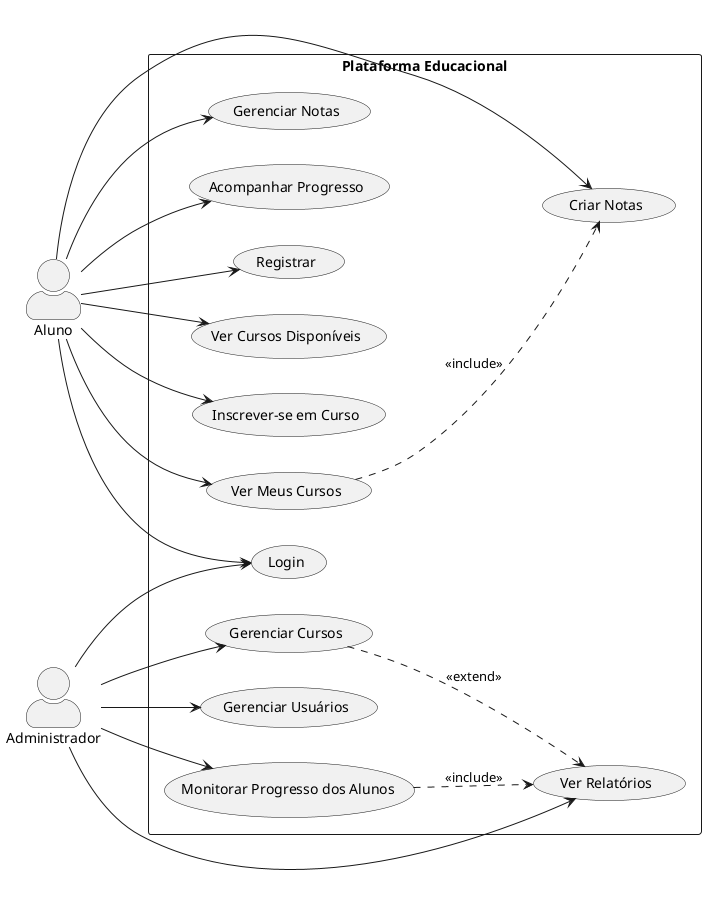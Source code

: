 
@startuml EduNotes Plataforma Casos de Uso

left to right direction
skinparam actorStyle awesome

' Atores
:Aluno: as student
:Administrador: as admin

' Casos de uso
rectangle "Plataforma Educacional" {
  ' Autenticação
  usecase "Login" as login
  usecase "Registrar" as register
  
  ' Casos de uso do aluno
  usecase "Ver Cursos Disponíveis" as viewCourses
  usecase "Inscrever-se em Curso" as enroll
  usecase "Ver Meus Cursos" as myCourses
  usecase "Criar Notas" as createNotes
  usecase "Gerenciar Notas" as manageNotes
  usecase "Acompanhar Progresso" as trackProgress
  
  ' Casos de uso do administrador
  usecase "Gerenciar Cursos" as manageCourses
  usecase "Gerenciar Usuários" as manageUsers
  usecase "Ver Relatórios" as viewReports
  usecase "Monitorar Progresso dos Alunos" as monitorProgress
}

' Relacionamentos
student --> login
student --> register
student --> viewCourses
student --> enroll
student --> myCourses
student --> createNotes
student --> manageNotes
student --> trackProgress

admin --> login
admin --> manageCourses
admin --> manageUsers
admin --> viewReports
admin --> monitorProgress

' Extensões
myCourses ..> createNotes : <<include>>
manageCourses ..> viewReports : <<extend>>
monitorProgress ..> viewReports : <<include>>

@enduml

